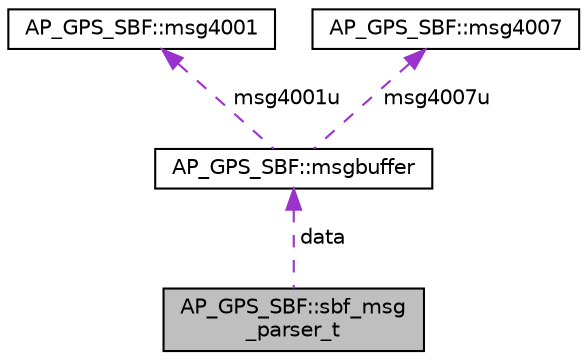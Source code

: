 digraph "AP_GPS_SBF::sbf_msg_parser_t"
{
 // INTERACTIVE_SVG=YES
  edge [fontname="Helvetica",fontsize="10",labelfontname="Helvetica",labelfontsize="10"];
  node [fontname="Helvetica",fontsize="10",shape=record];
  Node1 [label="AP_GPS_SBF::sbf_msg\l_parser_t",height=0.2,width=0.4,color="black", fillcolor="grey75", style="filled", fontcolor="black"];
  Node2 -> Node1 [dir="back",color="darkorchid3",fontsize="10",style="dashed",label=" data" ,fontname="Helvetica"];
  Node2 [label="AP_GPS_SBF::msgbuffer",height=0.2,width=0.4,color="black", fillcolor="white", style="filled",URL="$unionAP__GPS__SBF_1_1msgbuffer.html"];
  Node3 -> Node2 [dir="back",color="darkorchid3",fontsize="10",style="dashed",label=" msg4001u" ,fontname="Helvetica"];
  Node3 [label="AP_GPS_SBF::msg4001",height=0.2,width=0.4,color="black", fillcolor="white", style="filled",URL="$structAP__GPS__SBF_1_1msg4001.html"];
  Node4 -> Node2 [dir="back",color="darkorchid3",fontsize="10",style="dashed",label=" msg4007u" ,fontname="Helvetica"];
  Node4 [label="AP_GPS_SBF::msg4007",height=0.2,width=0.4,color="black", fillcolor="white", style="filled",URL="$structAP__GPS__SBF_1_1msg4007.html"];
}
